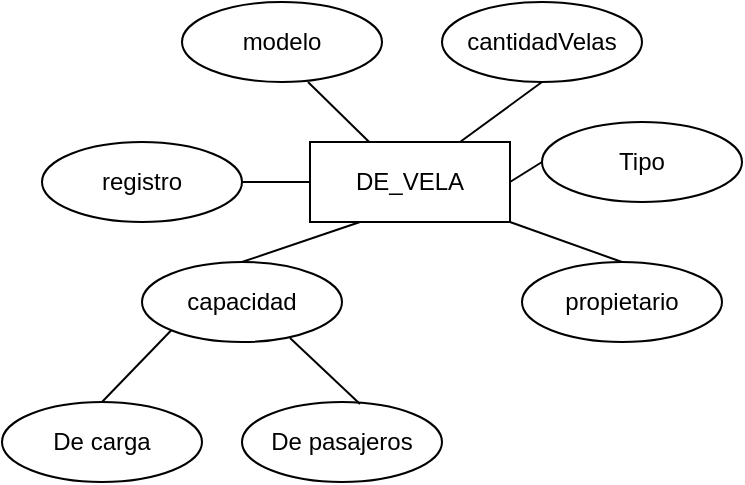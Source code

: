 <mxfile version="15.0.0" type="github">
  <diagram id="twxR4VmU_WuDXmo_dy3A" name="Page-1">
    <mxGraphModel dx="868" dy="450" grid="1" gridSize="10" guides="1" tooltips="1" connect="1" arrows="1" fold="1" page="1" pageScale="1" pageWidth="827" pageHeight="1169" math="0" shadow="0">
      <root>
        <mxCell id="0" />
        <mxCell id="1" parent="0" />
        <mxCell id="ple-v1WZlG0ZhlbVwZn7-18" value="" style="group" vertex="1" connectable="0" parent="1">
          <mxGeometry x="70" y="130" width="370" height="240" as="geometry" />
        </mxCell>
        <mxCell id="ple-v1WZlG0ZhlbVwZn7-1" value="DE_VELA" style="whiteSpace=wrap;html=1;align=center;" vertex="1" parent="ple-v1WZlG0ZhlbVwZn7-18">
          <mxGeometry x="154" y="70" width="100" height="40" as="geometry" />
        </mxCell>
        <mxCell id="ple-v1WZlG0ZhlbVwZn7-2" value="registro" style="ellipse;whiteSpace=wrap;html=1;align=center;" vertex="1" parent="ple-v1WZlG0ZhlbVwZn7-18">
          <mxGeometry x="20" y="70" width="100" height="40" as="geometry" />
        </mxCell>
        <mxCell id="ple-v1WZlG0ZhlbVwZn7-3" value="modelo" style="ellipse;whiteSpace=wrap;html=1;align=center;" vertex="1" parent="ple-v1WZlG0ZhlbVwZn7-18">
          <mxGeometry x="90" width="100" height="40" as="geometry" />
        </mxCell>
        <mxCell id="ple-v1WZlG0ZhlbVwZn7-4" value="cantidadVelas" style="ellipse;whiteSpace=wrap;html=1;align=center;" vertex="1" parent="ple-v1WZlG0ZhlbVwZn7-18">
          <mxGeometry x="220" width="100" height="40" as="geometry" />
        </mxCell>
        <mxCell id="ple-v1WZlG0ZhlbVwZn7-5" value="Tipo" style="ellipse;whiteSpace=wrap;html=1;align=center;" vertex="1" parent="ple-v1WZlG0ZhlbVwZn7-18">
          <mxGeometry x="270" y="60" width="100" height="40" as="geometry" />
        </mxCell>
        <mxCell id="ple-v1WZlG0ZhlbVwZn7-6" value="capacidad" style="ellipse;whiteSpace=wrap;html=1;align=center;" vertex="1" parent="ple-v1WZlG0ZhlbVwZn7-18">
          <mxGeometry x="70" y="130" width="100" height="40" as="geometry" />
        </mxCell>
        <mxCell id="ple-v1WZlG0ZhlbVwZn7-7" value="propietario" style="ellipse;whiteSpace=wrap;html=1;align=center;" vertex="1" parent="ple-v1WZlG0ZhlbVwZn7-18">
          <mxGeometry x="260" y="130" width="100" height="40" as="geometry" />
        </mxCell>
        <mxCell id="ple-v1WZlG0ZhlbVwZn7-8" value="De carga" style="ellipse;whiteSpace=wrap;html=1;align=center;" vertex="1" parent="ple-v1WZlG0ZhlbVwZn7-18">
          <mxGeometry y="200" width="100" height="40" as="geometry" />
        </mxCell>
        <mxCell id="ple-v1WZlG0ZhlbVwZn7-9" value="De pasajeros" style="ellipse;whiteSpace=wrap;html=1;align=center;" vertex="1" parent="ple-v1WZlG0ZhlbVwZn7-18">
          <mxGeometry x="120" y="200" width="100" height="40" as="geometry" />
        </mxCell>
        <mxCell id="ple-v1WZlG0ZhlbVwZn7-10" value="" style="endArrow=none;html=1;entryX=0.5;entryY=1;entryDx=0;entryDy=0;exitX=0.75;exitY=0;exitDx=0;exitDy=0;" edge="1" parent="ple-v1WZlG0ZhlbVwZn7-18" source="ple-v1WZlG0ZhlbVwZn7-1" target="ple-v1WZlG0ZhlbVwZn7-4">
          <mxGeometry width="50" height="50" relative="1" as="geometry">
            <mxPoint x="179" y="70" as="sourcePoint" />
            <mxPoint x="229" y="20" as="targetPoint" />
          </mxGeometry>
        </mxCell>
        <mxCell id="ple-v1WZlG0ZhlbVwZn7-11" value="" style="endArrow=none;html=1;exitX=1;exitY=0.5;exitDx=0;exitDy=0;" edge="1" parent="ple-v1WZlG0ZhlbVwZn7-18" source="ple-v1WZlG0ZhlbVwZn7-1">
          <mxGeometry width="50" height="50" relative="1" as="geometry">
            <mxPoint x="260" y="90" as="sourcePoint" />
            <mxPoint x="270" y="80" as="targetPoint" />
          </mxGeometry>
        </mxCell>
        <mxCell id="ple-v1WZlG0ZhlbVwZn7-12" value="" style="endArrow=none;html=1;entryX=0.5;entryY=0;entryDx=0;entryDy=0;exitX=1;exitY=1;exitDx=0;exitDy=0;" edge="1" parent="ple-v1WZlG0ZhlbVwZn7-18" source="ple-v1WZlG0ZhlbVwZn7-1" target="ple-v1WZlG0ZhlbVwZn7-7">
          <mxGeometry width="50" height="50" relative="1" as="geometry">
            <mxPoint x="249" y="90" as="sourcePoint" />
            <mxPoint x="290" y="60" as="targetPoint" />
          </mxGeometry>
        </mxCell>
        <mxCell id="ple-v1WZlG0ZhlbVwZn7-13" value="" style="endArrow=none;html=1;entryX=0.5;entryY=0;entryDx=0;entryDy=0;exitX=0.25;exitY=1;exitDx=0;exitDy=0;" edge="1" parent="ple-v1WZlG0ZhlbVwZn7-18" source="ple-v1WZlG0ZhlbVwZn7-1" target="ple-v1WZlG0ZhlbVwZn7-6">
          <mxGeometry width="50" height="50" relative="1" as="geometry">
            <mxPoint x="259" y="100" as="sourcePoint" />
            <mxPoint x="300" y="70" as="targetPoint" />
          </mxGeometry>
        </mxCell>
        <mxCell id="ple-v1WZlG0ZhlbVwZn7-14" value="" style="endArrow=none;html=1;exitX=1;exitY=0.5;exitDx=0;exitDy=0;entryX=0;entryY=0.5;entryDx=0;entryDy=0;" edge="1" parent="ple-v1WZlG0ZhlbVwZn7-18" source="ple-v1WZlG0ZhlbVwZn7-2" target="ple-v1WZlG0ZhlbVwZn7-1">
          <mxGeometry width="50" height="50" relative="1" as="geometry">
            <mxPoint x="269" y="110" as="sourcePoint" />
            <mxPoint x="150" y="90" as="targetPoint" />
          </mxGeometry>
        </mxCell>
        <mxCell id="ple-v1WZlG0ZhlbVwZn7-15" value="" style="endArrow=none;html=1;entryX=0.63;entryY=1;entryDx=0;entryDy=0;entryPerimeter=0;" edge="1" parent="ple-v1WZlG0ZhlbVwZn7-18" source="ple-v1WZlG0ZhlbVwZn7-1" target="ple-v1WZlG0ZhlbVwZn7-3">
          <mxGeometry width="50" height="50" relative="1" as="geometry">
            <mxPoint x="279" y="120" as="sourcePoint" />
            <mxPoint x="320" y="90" as="targetPoint" />
          </mxGeometry>
        </mxCell>
        <mxCell id="ple-v1WZlG0ZhlbVwZn7-16" value="" style="endArrow=none;html=1;entryX=0;entryY=1;entryDx=0;entryDy=0;exitX=0.5;exitY=0;exitDx=0;exitDy=0;" edge="1" parent="ple-v1WZlG0ZhlbVwZn7-18" source="ple-v1WZlG0ZhlbVwZn7-8" target="ple-v1WZlG0ZhlbVwZn7-6">
          <mxGeometry width="50" height="50" relative="1" as="geometry">
            <mxPoint x="289" y="130" as="sourcePoint" />
            <mxPoint x="330" y="100" as="targetPoint" />
          </mxGeometry>
        </mxCell>
        <mxCell id="ple-v1WZlG0ZhlbVwZn7-17" value="" style="endArrow=none;html=1;entryX=0.74;entryY=0.95;entryDx=0;entryDy=0;exitX=0.59;exitY=0.025;exitDx=0;exitDy=0;exitPerimeter=0;entryPerimeter=0;" edge="1" parent="ple-v1WZlG0ZhlbVwZn7-18" source="ple-v1WZlG0ZhlbVwZn7-9" target="ple-v1WZlG0ZhlbVwZn7-6">
          <mxGeometry width="50" height="50" relative="1" as="geometry">
            <mxPoint x="299" y="140" as="sourcePoint" />
            <mxPoint x="340" y="110" as="targetPoint" />
          </mxGeometry>
        </mxCell>
      </root>
    </mxGraphModel>
  </diagram>
</mxfile>
